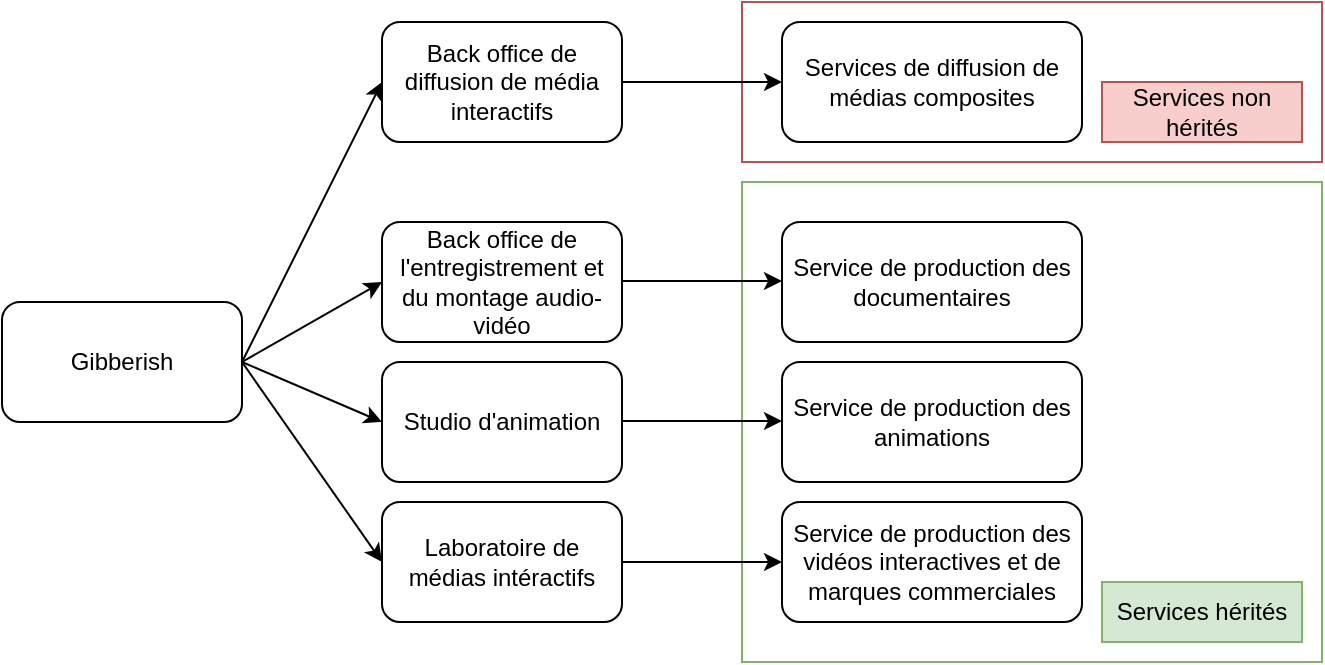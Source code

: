 <mxfile version="20.5.3" type="github"><diagram id="8ZTztofrTWdkh_hfZXOL" name="Page-1"><mxGraphModel dx="1422" dy="724" grid="1" gridSize="10" guides="1" tooltips="1" connect="1" arrows="1" fold="1" page="1" pageScale="1" pageWidth="827" pageHeight="1169" math="0" shadow="0"><root><mxCell id="0"/><mxCell id="1" parent="0"/><mxCell id="YJ-q6IKsHn4YrD5m01FK-5" value="" style="rounded=0;whiteSpace=wrap;html=1;fillColor=none;strokeColor=#82b366;" vertex="1" parent="1"><mxGeometry x="450" y="240" width="290" height="240" as="geometry"/></mxCell><mxCell id="YJ-q6IKsHn4YrD5m01FK-7" value="" style="rounded=0;whiteSpace=wrap;html=1;fillColor=none;strokeColor=#b85450;" vertex="1" parent="1"><mxGeometry x="450" y="150" width="290" height="80" as="geometry"/></mxCell><mxCell id="YJ-q6IKsHn4YrD5m01FK-1" value="&lt;div&gt;Services de diffusion de médias composites&lt;/div&gt;" style="rounded=1;whiteSpace=wrap;html=1;" vertex="1" parent="1"><mxGeometry x="470" y="160" width="150" height="60" as="geometry"/></mxCell><mxCell id="YJ-q6IKsHn4YrD5m01FK-2" value="Service de production des documentaires" style="rounded=1;whiteSpace=wrap;html=1;" vertex="1" parent="1"><mxGeometry x="470" y="260" width="150" height="60" as="geometry"/></mxCell><mxCell id="YJ-q6IKsHn4YrD5m01FK-3" value="Service de production des animations" style="rounded=1;whiteSpace=wrap;html=1;" vertex="1" parent="1"><mxGeometry x="470" y="330" width="150" height="60" as="geometry"/></mxCell><mxCell id="YJ-q6IKsHn4YrD5m01FK-4" value="Service de production des vidéos interactives et de marques commerciales" style="rounded=1;whiteSpace=wrap;html=1;" vertex="1" parent="1"><mxGeometry x="470" y="400" width="150" height="60" as="geometry"/></mxCell><mxCell id="YJ-q6IKsHn4YrD5m01FK-6" value="Services hérités" style="rounded=0;whiteSpace=wrap;html=1;fillColor=#d5e8d4;strokeColor=#82b366;" vertex="1" parent="1"><mxGeometry x="630" y="440" width="100" height="30" as="geometry"/></mxCell><mxCell id="YJ-q6IKsHn4YrD5m01FK-8" value="Services non hérités" style="rounded=0;whiteSpace=wrap;html=1;fillColor=#f8cecc;strokeColor=#b85450;" vertex="1" parent="1"><mxGeometry x="630" y="190" width="100" height="30" as="geometry"/></mxCell><mxCell id="YJ-q6IKsHn4YrD5m01FK-9" value="Laboratoire de médias intéractifs" style="rounded=1;whiteSpace=wrap;html=1;fillColor=none;" vertex="1" parent="1"><mxGeometry x="270" y="400" width="120" height="60" as="geometry"/></mxCell><mxCell id="YJ-q6IKsHn4YrD5m01FK-10" value="&lt;div&gt;Studio d'animation&lt;/div&gt;" style="rounded=1;whiteSpace=wrap;html=1;fillColor=none;" vertex="1" parent="1"><mxGeometry x="270" y="330" width="120" height="60" as="geometry"/></mxCell><mxCell id="YJ-q6IKsHn4YrD5m01FK-11" value="&lt;div&gt;Back office de l'entregistrement et du montage audio-vidéo&lt;/div&gt;" style="rounded=1;whiteSpace=wrap;html=1;fillColor=none;" vertex="1" parent="1"><mxGeometry x="270" y="260" width="120" height="60" as="geometry"/></mxCell><mxCell id="YJ-q6IKsHn4YrD5m01FK-12" value="&lt;div&gt;Back office de diffusion de média interactifs&lt;br&gt;&lt;/div&gt;" style="rounded=1;whiteSpace=wrap;html=1;fillColor=none;" vertex="1" parent="1"><mxGeometry x="270" y="160" width="120" height="60" as="geometry"/></mxCell><mxCell id="YJ-q6IKsHn4YrD5m01FK-13" value="" style="endArrow=classic;html=1;rounded=0;entryX=0;entryY=0.5;entryDx=0;entryDy=0;exitX=1;exitY=0.5;exitDx=0;exitDy=0;" edge="1" parent="1" source="YJ-q6IKsHn4YrD5m01FK-9" target="YJ-q6IKsHn4YrD5m01FK-4"><mxGeometry width="50" height="50" relative="1" as="geometry"><mxPoint x="390" y="400" as="sourcePoint"/><mxPoint x="440" y="350" as="targetPoint"/></mxGeometry></mxCell><mxCell id="YJ-q6IKsHn4YrD5m01FK-14" value="" style="endArrow=classic;html=1;rounded=0;entryX=0;entryY=0.5;entryDx=0;entryDy=0;exitX=1;exitY=0.5;exitDx=0;exitDy=0;" edge="1" parent="1"><mxGeometry width="50" height="50" relative="1" as="geometry"><mxPoint x="390" y="359.5" as="sourcePoint"/><mxPoint x="470" y="359.5" as="targetPoint"/></mxGeometry></mxCell><mxCell id="YJ-q6IKsHn4YrD5m01FK-15" value="" style="endArrow=classic;html=1;rounded=0;entryX=0;entryY=0.5;entryDx=0;entryDy=0;exitX=1;exitY=0.5;exitDx=0;exitDy=0;" edge="1" parent="1"><mxGeometry width="50" height="50" relative="1" as="geometry"><mxPoint x="390" y="289.5" as="sourcePoint"/><mxPoint x="470" y="289.5" as="targetPoint"/></mxGeometry></mxCell><mxCell id="YJ-q6IKsHn4YrD5m01FK-16" value="" style="endArrow=classic;html=1;rounded=0;entryX=0;entryY=0.5;entryDx=0;entryDy=0;exitX=1;exitY=0.5;exitDx=0;exitDy=0;" edge="1" parent="1"><mxGeometry width="50" height="50" relative="1" as="geometry"><mxPoint x="390" y="190" as="sourcePoint"/><mxPoint x="470" y="190" as="targetPoint"/></mxGeometry></mxCell><mxCell id="YJ-q6IKsHn4YrD5m01FK-17" value="Gibberish" style="rounded=1;whiteSpace=wrap;html=1;fillColor=none;" vertex="1" parent="1"><mxGeometry x="80" y="300" width="120" height="60" as="geometry"/></mxCell><mxCell id="YJ-q6IKsHn4YrD5m01FK-18" value="" style="endArrow=classic;html=1;rounded=0;exitX=1;exitY=0.5;exitDx=0;exitDy=0;entryX=0;entryY=0.5;entryDx=0;entryDy=0;" edge="1" parent="1" source="YJ-q6IKsHn4YrD5m01FK-17" target="YJ-q6IKsHn4YrD5m01FK-9"><mxGeometry width="50" height="50" relative="1" as="geometry"><mxPoint x="390" y="400" as="sourcePoint"/><mxPoint x="440" y="350" as="targetPoint"/></mxGeometry></mxCell><mxCell id="YJ-q6IKsHn4YrD5m01FK-19" value="" style="endArrow=classic;html=1;rounded=0;exitX=1;exitY=0.5;exitDx=0;exitDy=0;entryX=0;entryY=0.5;entryDx=0;entryDy=0;" edge="1" parent="1" source="YJ-q6IKsHn4YrD5m01FK-17" target="YJ-q6IKsHn4YrD5m01FK-10"><mxGeometry width="50" height="50" relative="1" as="geometry"><mxPoint x="390" y="400" as="sourcePoint"/><mxPoint x="440" y="350" as="targetPoint"/></mxGeometry></mxCell><mxCell id="YJ-q6IKsHn4YrD5m01FK-20" value="" style="endArrow=classic;html=1;rounded=0;entryX=0;entryY=0.5;entryDx=0;entryDy=0;exitX=1;exitY=0.5;exitDx=0;exitDy=0;" edge="1" parent="1" source="YJ-q6IKsHn4YrD5m01FK-17" target="YJ-q6IKsHn4YrD5m01FK-11"><mxGeometry width="50" height="50" relative="1" as="geometry"><mxPoint x="390" y="400" as="sourcePoint"/><mxPoint x="440" y="350" as="targetPoint"/></mxGeometry></mxCell><mxCell id="YJ-q6IKsHn4YrD5m01FK-21" value="" style="endArrow=classic;html=1;rounded=0;entryX=0;entryY=0.5;entryDx=0;entryDy=0;exitX=1;exitY=0.5;exitDx=0;exitDy=0;" edge="1" parent="1" source="YJ-q6IKsHn4YrD5m01FK-17" target="YJ-q6IKsHn4YrD5m01FK-12"><mxGeometry width="50" height="50" relative="1" as="geometry"><mxPoint x="390" y="400" as="sourcePoint"/><mxPoint x="440" y="350" as="targetPoint"/></mxGeometry></mxCell></root></mxGraphModel></diagram></mxfile>